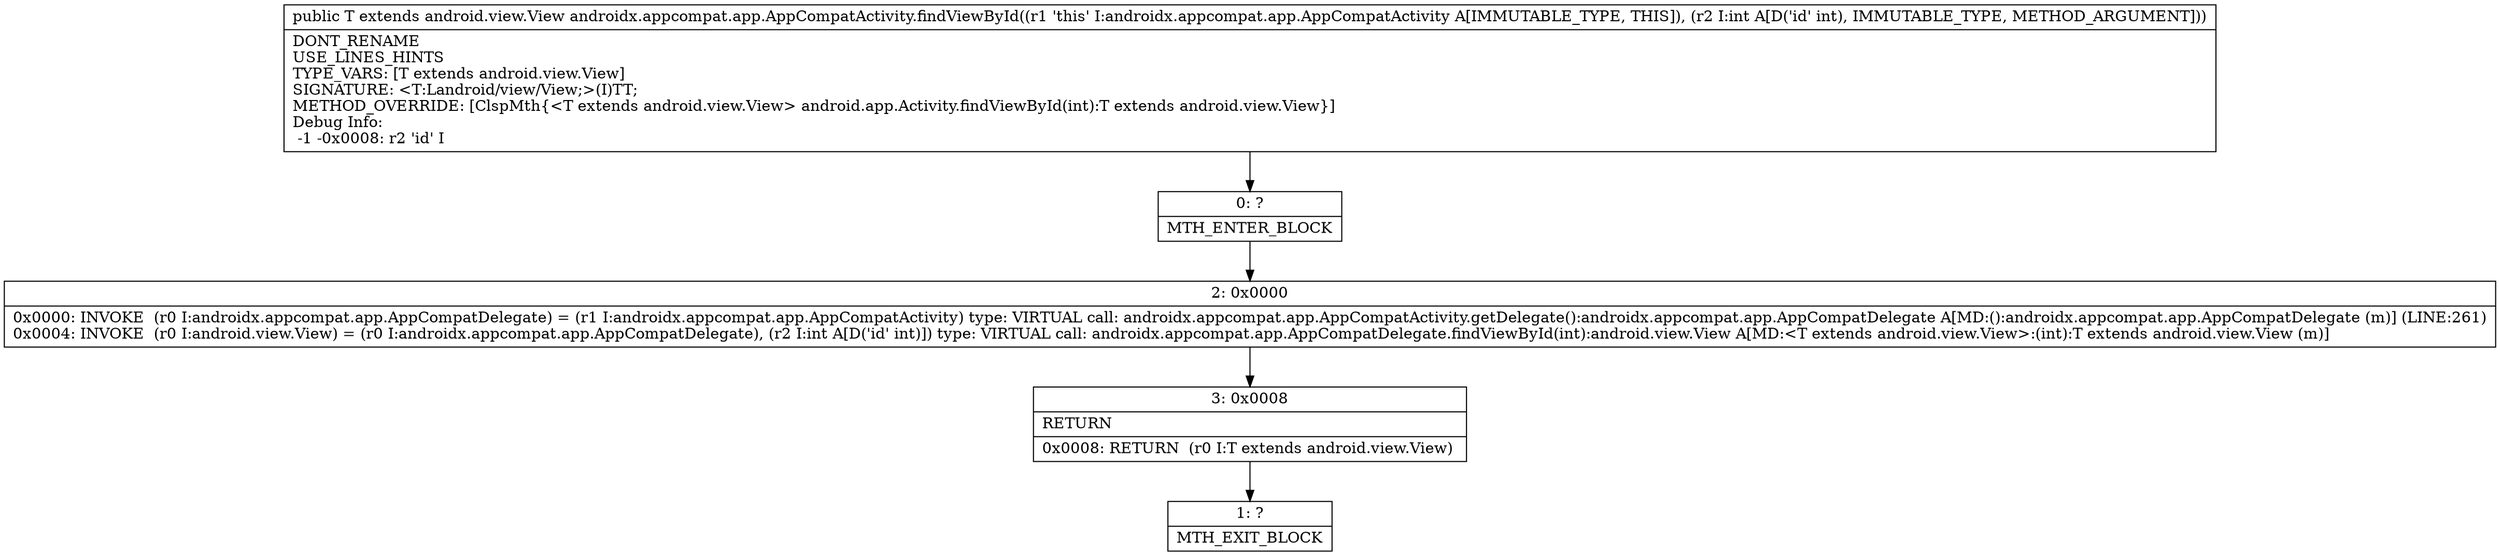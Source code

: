 digraph "CFG forandroidx.appcompat.app.AppCompatActivity.findViewById(I)Landroid\/view\/View;" {
Node_0 [shape=record,label="{0\:\ ?|MTH_ENTER_BLOCK\l}"];
Node_2 [shape=record,label="{2\:\ 0x0000|0x0000: INVOKE  (r0 I:androidx.appcompat.app.AppCompatDelegate) = (r1 I:androidx.appcompat.app.AppCompatActivity) type: VIRTUAL call: androidx.appcompat.app.AppCompatActivity.getDelegate():androidx.appcompat.app.AppCompatDelegate A[MD:():androidx.appcompat.app.AppCompatDelegate (m)] (LINE:261)\l0x0004: INVOKE  (r0 I:android.view.View) = (r0 I:androidx.appcompat.app.AppCompatDelegate), (r2 I:int A[D('id' int)]) type: VIRTUAL call: androidx.appcompat.app.AppCompatDelegate.findViewById(int):android.view.View A[MD:\<T extends android.view.View\>:(int):T extends android.view.View (m)]\l}"];
Node_3 [shape=record,label="{3\:\ 0x0008|RETURN\l|0x0008: RETURN  (r0 I:T extends android.view.View) \l}"];
Node_1 [shape=record,label="{1\:\ ?|MTH_EXIT_BLOCK\l}"];
MethodNode[shape=record,label="{public T extends android.view.View androidx.appcompat.app.AppCompatActivity.findViewById((r1 'this' I:androidx.appcompat.app.AppCompatActivity A[IMMUTABLE_TYPE, THIS]), (r2 I:int A[D('id' int), IMMUTABLE_TYPE, METHOD_ARGUMENT]))  | DONT_RENAME\lUSE_LINES_HINTS\lTYPE_VARS: [T extends android.view.View]\lSIGNATURE: \<T:Landroid\/view\/View;\>(I)TT;\lMETHOD_OVERRIDE: [ClspMth\{\<T extends android.view.View\> android.app.Activity.findViewById(int):T extends android.view.View\}]\lDebug Info:\l  \-1 \-0x0008: r2 'id' I\l}"];
MethodNode -> Node_0;Node_0 -> Node_2;
Node_2 -> Node_3;
Node_3 -> Node_1;
}

